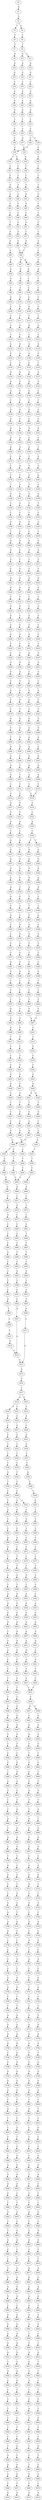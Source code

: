 strict digraph  {
	S0 -> S1 [ label = A ];
	S1 -> S2 [ label = C ];
	S2 -> S3 [ label = T ];
	S2 -> S4 [ label = G ];
	S3 -> S5 [ label = T ];
	S4 -> S6 [ label = T ];
	S5 -> S7 [ label = C ];
	S6 -> S8 [ label = C ];
	S7 -> S9 [ label = A ];
	S8 -> S10 [ label = G ];
	S8 -> S11 [ label = C ];
	S9 -> S12 [ label = A ];
	S10 -> S13 [ label = A ];
	S11 -> S14 [ label = A ];
	S12 -> S15 [ label = G ];
	S13 -> S16 [ label = G ];
	S14 -> S17 [ label = G ];
	S15 -> S18 [ label = C ];
	S16 -> S19 [ label = C ];
	S17 -> S20 [ label = C ];
	S18 -> S21 [ label = G ];
	S19 -> S22 [ label = G ];
	S20 -> S23 [ label = G ];
	S21 -> S24 [ label = A ];
	S22 -> S25 [ label = A ];
	S23 -> S26 [ label = A ];
	S24 -> S27 [ label = G ];
	S25 -> S28 [ label = G ];
	S26 -> S29 [ label = G ];
	S27 -> S30 [ label = T ];
	S28 -> S31 [ label = T ];
	S29 -> S32 [ label = T ];
	S30 -> S33 [ label = C ];
	S31 -> S34 [ label = C ];
	S32 -> S35 [ label = C ];
	S33 -> S36 [ label = C ];
	S34 -> S37 [ label = G ];
	S35 -> S38 [ label = C ];
	S35 -> S39 [ label = T ];
	S36 -> S40 [ label = C ];
	S37 -> S41 [ label = A ];
	S38 -> S40 [ label = C ];
	S39 -> S42 [ label = C ];
	S40 -> S43 [ label = T ];
	S40 -> S44 [ label = G ];
	S41 -> S45 [ label = A ];
	S42 -> S46 [ label = G ];
	S43 -> S47 [ label = C ];
	S44 -> S48 [ label = C ];
	S45 -> S49 [ label = C ];
	S46 -> S50 [ label = T ];
	S47 -> S51 [ label = C ];
	S48 -> S52 [ label = C ];
	S49 -> S53 [ label = C ];
	S50 -> S54 [ label = C ];
	S51 -> S55 [ label = G ];
	S52 -> S56 [ label = T ];
	S53 -> S57 [ label = T ];
	S54 -> S58 [ label = T ];
	S55 -> S59 [ label = G ];
	S56 -> S60 [ label = G ];
	S57 -> S61 [ label = G ];
	S58 -> S62 [ label = G ];
	S59 -> S63 [ label = T ];
	S60 -> S64 [ label = T ];
	S61 -> S65 [ label = T ];
	S62 -> S66 [ label = T ];
	S63 -> S67 [ label = C ];
	S64 -> S68 [ label = C ];
	S65 -> S69 [ label = C ];
	S66 -> S70 [ label = T ];
	S67 -> S71 [ label = T ];
	S68 -> S72 [ label = G ];
	S69 -> S73 [ label = G ];
	S70 -> S74 [ label = C ];
	S71 -> S75 [ label = G ];
	S72 -> S76 [ label = C ];
	S73 -> S77 [ label = C ];
	S74 -> S78 [ label = C ];
	S75 -> S79 [ label = G ];
	S76 -> S80 [ label = G ];
	S77 -> S81 [ label = G ];
	S78 -> S82 [ label = G ];
	S79 -> S83 [ label = A ];
	S80 -> S84 [ label = C ];
	S81 -> S84 [ label = C ];
	S82 -> S85 [ label = T ];
	S83 -> S86 [ label = G ];
	S84 -> S87 [ label = G ];
	S84 -> S88 [ label = A ];
	S85 -> S89 [ label = G ];
	S86 -> S90 [ label = G ];
	S87 -> S91 [ label = A ];
	S88 -> S92 [ label = A ];
	S89 -> S93 [ label = G ];
	S90 -> S94 [ label = G ];
	S91 -> S95 [ label = G ];
	S92 -> S96 [ label = C ];
	S93 -> S97 [ label = C ];
	S94 -> S98 [ label = T ];
	S95 -> S99 [ label = C ];
	S96 -> S100 [ label = C ];
	S97 -> S101 [ label = C ];
	S98 -> S102 [ label = G ];
	S99 -> S103 [ label = A ];
	S100 -> S104 [ label = C ];
	S101 -> S105 [ label = C ];
	S102 -> S106 [ label = T ];
	S103 -> S107 [ label = G ];
	S104 -> S108 [ label = G ];
	S105 -> S109 [ label = G ];
	S106 -> S110 [ label = T ];
	S107 -> S111 [ label = T ];
	S108 -> S112 [ label = T ];
	S109 -> S113 [ label = T ];
	S110 -> S114 [ label = C ];
	S111 -> S115 [ label = G ];
	S112 -> S116 [ label = A ];
	S113 -> S117 [ label = C ];
	S114 -> S118 [ label = C ];
	S115 -> S119 [ label = C ];
	S116 -> S120 [ label = C ];
	S117 -> S121 [ label = C ];
	S118 -> S122 [ label = A ];
	S119 -> S123 [ label = A ];
	S120 -> S124 [ label = A ];
	S121 -> S125 [ label = A ];
	S122 -> S126 [ label = G ];
	S123 -> S127 [ label = A ];
	S124 -> S128 [ label = G ];
	S125 -> S129 [ label = G ];
	S126 -> S130 [ label = C ];
	S127 -> S131 [ label = C ];
	S128 -> S132 [ label = C ];
	S129 -> S133 [ label = T ];
	S130 -> S134 [ label = A ];
	S131 -> S135 [ label = A ];
	S132 -> S136 [ label = A ];
	S133 -> S137 [ label = A ];
	S134 -> S138 [ label = G ];
	S135 -> S139 [ label = G ];
	S136 -> S140 [ label = G ];
	S137 -> S141 [ label = G ];
	S138 -> S142 [ label = A ];
	S139 -> S143 [ label = C ];
	S140 -> S144 [ label = G ];
	S141 -> S145 [ label = C ];
	S142 -> S146 [ label = T ];
	S143 -> S147 [ label = T ];
	S144 -> S148 [ label = T ];
	S145 -> S149 [ label = T ];
	S146 -> S150 [ label = A ];
	S147 -> S151 [ label = A ];
	S148 -> S152 [ label = G ];
	S149 -> S153 [ label = C ];
	S150 -> S154 [ label = A ];
	S151 -> S155 [ label = C ];
	S152 -> S156 [ label = C ];
	S153 -> S157 [ label = C ];
	S154 -> S158 [ label = A ];
	S155 -> S159 [ label = G ];
	S156 -> S160 [ label = A ];
	S157 -> S161 [ label = A ];
	S158 -> S162 [ label = A ];
	S159 -> S163 [ label = A ];
	S160 -> S164 [ label = C ];
	S161 -> S165 [ label = C ];
	S162 -> S166 [ label = A ];
	S163 -> S167 [ label = G ];
	S164 -> S168 [ label = G ];
	S165 -> S169 [ label = C ];
	S166 -> S170 [ label = C ];
	S167 -> S171 [ label = A ];
	S168 -> S172 [ label = C ];
	S169 -> S173 [ label = G ];
	S170 -> S174 [ label = T ];
	S171 -> S175 [ label = A ];
	S172 -> S176 [ label = G ];
	S173 -> S177 [ label = G ];
	S174 -> S178 [ label = T ];
	S175 -> S179 [ label = C ];
	S176 -> S180 [ label = G ];
	S177 -> S181 [ label = A ];
	S178 -> S182 [ label = T ];
	S179 -> S183 [ label = T ];
	S180 -> S184 [ label = T ];
	S181 -> S185 [ label = C ];
	S182 -> S186 [ label = G ];
	S183 -> S187 [ label = G ];
	S184 -> S188 [ label = G ];
	S185 -> S189 [ label = G ];
	S186 -> S190 [ label = C ];
	S187 -> S191 [ label = G ];
	S188 -> S192 [ label = C ];
	S189 -> S193 [ label = T ];
	S190 -> S194 [ label = C ];
	S191 -> S195 [ label = C ];
	S192 -> S196 [ label = C ];
	S193 -> S197 [ label = C ];
	S194 -> S198 [ label = G ];
	S195 -> S199 [ label = G ];
	S196 -> S200 [ label = G ];
	S197 -> S201 [ label = G ];
	S198 -> S202 [ label = T ];
	S199 -> S203 [ label = C ];
	S200 -> S204 [ label = C ];
	S201 -> S205 [ label = T ];
	S202 -> S206 [ label = A ];
	S203 -> S207 [ label = A ];
	S204 -> S208 [ label = A ];
	S205 -> S209 [ label = G ];
	S206 -> S210 [ label = G ];
	S207 -> S211 [ label = G ];
	S208 -> S212 [ label = A ];
	S209 -> S213 [ label = A ];
	S210 -> S214 [ label = C ];
	S211 -> S215 [ label = C ];
	S212 -> S216 [ label = C ];
	S213 -> S217 [ label = C ];
	S214 -> S218 [ label = C ];
	S215 -> S219 [ label = G ];
	S216 -> S220 [ label = C ];
	S217 -> S221 [ label = C ];
	S218 -> S222 [ label = G ];
	S219 -> S223 [ label = G ];
	S220 -> S224 [ label = A ];
	S221 -> S225 [ label = G ];
	S222 -> S226 [ label = G ];
	S223 -> S227 [ label = G ];
	S224 -> S228 [ label = G ];
	S225 -> S229 [ label = G ];
	S226 -> S230 [ label = T ];
	S227 -> S231 [ label = T ];
	S228 -> S232 [ label = T ];
	S229 -> S233 [ label = T ];
	S230 -> S234 [ label = G ];
	S231 -> S235 [ label = G ];
	S232 -> S236 [ label = C ];
	S233 -> S237 [ label = C ];
	S234 -> S238 [ label = A ];
	S235 -> S239 [ label = C ];
	S236 -> S240 [ label = G ];
	S237 -> S241 [ label = G ];
	S238 -> S242 [ label = C ];
	S239 -> S243 [ label = C ];
	S240 -> S244 [ label = C ];
	S241 -> S245 [ label = C ];
	S242 -> S246 [ label = G ];
	S243 -> S247 [ label = G ];
	S244 -> S248 [ label = G ];
	S245 -> S249 [ label = G ];
	S246 -> S250 [ label = T ];
	S247 -> S251 [ label = C ];
	S248 -> S252 [ label = C ];
	S249 -> S253 [ label = T ];
	S250 -> S254 [ label = G ];
	S251 -> S255 [ label = C ];
	S252 -> S256 [ label = A ];
	S253 -> S257 [ label = A ];
	S254 -> S258 [ label = G ];
	S255 -> S259 [ label = G ];
	S256 -> S260 [ label = G ];
	S257 -> S261 [ label = G ];
	S258 -> S262 [ label = G ];
	S259 -> S263 [ label = G ];
	S260 -> S264 [ label = C ];
	S261 -> S265 [ label = C ];
	S262 -> S266 [ label = T ];
	S263 -> S267 [ label = T ];
	S264 -> S268 [ label = C ];
	S265 -> S269 [ label = C ];
	S266 -> S270 [ label = A ];
	S267 -> S271 [ label = G ];
	S268 -> S272 [ label = G ];
	S269 -> S273 [ label = G ];
	S270 -> S274 [ label = C ];
	S271 -> S275 [ label = G ];
	S272 -> S276 [ label = G ];
	S273 -> S277 [ label = C ];
	S274 -> S278 [ label = T ];
	S275 -> S279 [ label = T ];
	S276 -> S280 [ label = T ];
	S277 -> S281 [ label = T ];
	S278 -> S282 [ label = A ];
	S279 -> S283 [ label = G ];
	S280 -> S284 [ label = G ];
	S281 -> S285 [ label = G ];
	S282 -> S286 [ label = T ];
	S283 -> S287 [ label = G ];
	S284 -> S288 [ label = G ];
	S285 -> S289 [ label = G ];
	S286 -> S290 [ label = T ];
	S287 -> S291 [ label = A ];
	S288 -> S292 [ label = A ];
	S289 -> S293 [ label = A ];
	S290 -> S294 [ label = G ];
	S291 -> S295 [ label = A ];
	S292 -> S296 [ label = A ];
	S293 -> S297 [ label = A ];
	S294 -> S298 [ label = G ];
	S295 -> S299 [ label = C ];
	S296 -> S300 [ label = G ];
	S297 -> S301 [ label = G ];
	S298 -> S302 [ label = A ];
	S299 -> S303 [ label = C ];
	S300 -> S304 [ label = A ];
	S301 -> S305 [ label = A ];
	S302 -> S306 [ label = A ];
	S303 -> S307 [ label = T ];
	S304 -> S308 [ label = A ];
	S305 -> S309 [ label = A ];
	S306 -> S310 [ label = C ];
	S307 -> S311 [ label = C ];
	S308 -> S312 [ label = C ];
	S309 -> S313 [ label = C ];
	S310 -> S314 [ label = G ];
	S311 -> S315 [ label = G ];
	S312 -> S316 [ label = G ];
	S313 -> S316 [ label = G ];
	S314 -> S317 [ label = G ];
	S315 -> S318 [ label = G ];
	S316 -> S319 [ label = G ];
	S317 -> S320 [ label = T ];
	S318 -> S321 [ label = C ];
	S319 -> S322 [ label = C ];
	S320 -> S323 [ label = A ];
	S321 -> S324 [ label = A ];
	S322 -> S325 [ label = A ];
	S323 -> S326 [ label = C ];
	S324 -> S327 [ label = C ];
	S325 -> S328 [ label = C ];
	S326 -> S329 [ label = G ];
	S327 -> S330 [ label = G ];
	S328 -> S331 [ label = C ];
	S328 -> S332 [ label = T ];
	S329 -> S333 [ label = A ];
	S330 -> S334 [ label = C ];
	S331 -> S335 [ label = G ];
	S332 -> S336 [ label = G ];
	S333 -> S337 [ label = A ];
	S334 -> S338 [ label = G ];
	S335 -> S339 [ label = G ];
	S336 -> S340 [ label = G ];
	S337 -> S341 [ label = G ];
	S338 -> S342 [ label = C ];
	S339 -> S343 [ label = G ];
	S340 -> S344 [ label = G ];
	S341 -> S345 [ label = A ];
	S342 -> S346 [ label = G ];
	S343 -> S347 [ label = A ];
	S344 -> S348 [ label = A ];
	S345 -> S349 [ label = A ];
	S346 -> S350 [ label = C ];
	S347 -> S351 [ label = A ];
	S348 -> S352 [ label = A ];
	S349 -> S353 [ label = G ];
	S350 -> S354 [ label = G ];
	S351 -> S355 [ label = T ];
	S352 -> S356 [ label = C ];
	S353 -> S357 [ label = T ];
	S354 -> S358 [ label = T ];
	S355 -> S359 [ label = T ];
	S356 -> S360 [ label = T ];
	S357 -> S361 [ label = G ];
	S358 -> S362 [ label = C ];
	S359 -> S363 [ label = G ];
	S360 -> S364 [ label = G ];
	S361 -> S365 [ label = T ];
	S362 -> S366 [ label = G ];
	S363 -> S367 [ label = A ];
	S364 -> S368 [ label = G ];
	S365 -> S369 [ label = C ];
	S366 -> S370 [ label = A ];
	S367 -> S371 [ label = A ];
	S368 -> S372 [ label = A ];
	S369 -> S373 [ label = C ];
	S370 -> S374 [ label = C ];
	S371 -> S375 [ label = C ];
	S372 -> S376 [ label = C ];
	S373 -> S377 [ label = T ];
	S374 -> S378 [ label = G ];
	S375 -> S379 [ label = C ];
	S376 -> S380 [ label = C ];
	S377 -> S381 [ label = G ];
	S378 -> S382 [ label = C ];
	S379 -> S383 [ label = C ];
	S380 -> S384 [ label = C ];
	S381 -> S385 [ label = G ];
	S382 -> S386 [ label = G ];
	S383 -> S387 [ label = G ];
	S384 -> S388 [ label = G ];
	S385 -> S389 [ label = C ];
	S386 -> S390 [ label = C ];
	S387 -> S391 [ label = T ];
	S388 -> S392 [ label = T ];
	S389 -> S393 [ label = C ];
	S390 -> S394 [ label = C ];
	S391 -> S395 [ label = C ];
	S392 -> S396 [ label = C ];
	S393 -> S397 [ label = T ];
	S394 -> S398 [ label = T ];
	S395 -> S399 [ label = T ];
	S396 -> S400 [ label = T ];
	S397 -> S401 [ label = G ];
	S398 -> S402 [ label = C ];
	S399 -> S403 [ label = C ];
	S400 -> S404 [ label = C ];
	S401 -> S405 [ label = G ];
	S402 -> S406 [ label = G ];
	S403 -> S407 [ label = G ];
	S404 -> S407 [ label = G ];
	S405 -> S408 [ label = G ];
	S406 -> S409 [ label = G ];
	S407 -> S410 [ label = G ];
	S408 -> S411 [ label = T ];
	S409 -> S412 [ label = G ];
	S410 -> S413 [ label = C ];
	S411 -> S414 [ label = C ];
	S412 -> S415 [ label = C ];
	S413 -> S416 [ label = A ];
	S414 -> S417 [ label = C ];
	S415 -> S418 [ label = T ];
	S416 -> S419 [ label = C ];
	S417 -> S420 [ label = C ];
	S418 -> S421 [ label = C ];
	S419 -> S422 [ label = C ];
	S420 -> S423 [ label = G ];
	S421 -> S424 [ label = A ];
	S422 -> S425 [ label = G ];
	S423 -> S426 [ label = A ];
	S424 -> S427 [ label = C ];
	S425 -> S428 [ label = A ];
	S426 -> S429 [ label = G ];
	S427 -> S430 [ label = G ];
	S428 -> S431 [ label = G ];
	S428 -> S432 [ label = A ];
	S429 -> S433 [ label = T ];
	S430 -> S434 [ label = T ];
	S431 -> S435 [ label = T ];
	S432 -> S436 [ label = T ];
	S433 -> S437 [ label = C ];
	S434 -> S438 [ label = C ];
	S435 -> S439 [ label = C ];
	S436 -> S440 [ label = G ];
	S437 -> S441 [ label = C ];
	S438 -> S442 [ label = C ];
	S439 -> S443 [ label = C ];
	S440 -> S444 [ label = T ];
	S441 -> S445 [ label = A ];
	S442 -> S446 [ label = A ];
	S443 -> S447 [ label = A ];
	S444 -> S448 [ label = A ];
	S445 -> S449 [ label = G ];
	S446 -> S450 [ label = G ];
	S447 -> S449 [ label = G ];
	S448 -> S451 [ label = G ];
	S449 -> S452 [ label = T ];
	S449 -> S453 [ label = C ];
	S450 -> S454 [ label = C ];
	S451 -> S455 [ label = T ];
	S452 -> S456 [ label = A ];
	S453 -> S457 [ label = T ];
	S454 -> S458 [ label = T ];
	S455 -> S459 [ label = T ];
	S456 -> S460 [ label = G ];
	S457 -> S461 [ label = T ];
	S458 -> S462 [ label = T ];
	S459 -> S463 [ label = T ];
	S460 -> S464 [ label = G ];
	S461 -> S465 [ label = C ];
	S462 -> S465 [ label = C ];
	S463 -> S466 [ label = C ];
	S464 -> S467 [ label = G ];
	S465 -> S468 [ label = A ];
	S466 -> S469 [ label = A ];
	S467 -> S470 [ label = T ];
	S468 -> S471 [ label = C ];
	S469 -> S472 [ label = C ];
	S470 -> S473 [ label = C ];
	S471 -> S474 [ label = G ];
	S472 -> S475 [ label = T ];
	S473 -> S476 [ label = A ];
	S474 -> S477 [ label = C ];
	S475 -> S478 [ label = C ];
	S476 -> S479 [ label = C ];
	S477 -> S480 [ label = C ];
	S478 -> S481 [ label = C ];
	S479 -> S482 [ label = T ];
	S480 -> S483 [ label = C ];
	S481 -> S484 [ label = T ];
	S482 -> S485 [ label = C ];
	S483 -> S486 [ label = T ];
	S484 -> S487 [ label = T ];
	S485 -> S488 [ label = G ];
	S486 -> S489 [ label = T ];
	S487 -> S490 [ label = T ];
	S488 -> S491 [ label = C ];
	S489 -> S492 [ label = C ];
	S490 -> S493 [ label = C ];
	S491 -> S494 [ label = T ];
	S492 -> S495 [ label = A ];
	S493 -> S496 [ label = A ];
	S494 -> S497 [ label = T ];
	S495 -> S498 [ label = T ];
	S496 -> S499 [ label = T ];
	S497 -> S500 [ label = C ];
	S498 -> S501 [ label = C ];
	S499 -> S502 [ label = C ];
	S500 -> S503 [ label = A ];
	S501 -> S504 [ label = C ];
	S502 -> S505 [ label = C ];
	S503 -> S506 [ label = T ];
	S504 -> S507 [ label = A ];
	S505 -> S508 [ label = A ];
	S506 -> S509 [ label = C ];
	S507 -> S510 [ label = G ];
	S508 -> S511 [ label = G ];
	S509 -> S512 [ label = C ];
	S510 -> S513 [ label = A ];
	S511 -> S513 [ label = A ];
	S512 -> S514 [ label = A ];
	S513 -> S515 [ label = A ];
	S514 -> S510 [ label = G ];
	S515 -> S516 [ label = C ];
	S516 -> S517 [ label = C ];
	S517 -> S518 [ label = A ];
	S517 -> S519 [ label = G ];
	S518 -> S520 [ label = G ];
	S518 -> S521 [ label = C ];
	S519 -> S522 [ label = G ];
	S520 -> S523 [ label = A ];
	S521 -> S524 [ label = C ];
	S522 -> S525 [ label = A ];
	S523 -> S526 [ label = C ];
	S524 -> S527 [ label = A ];
	S525 -> S528 [ label = C ];
	S526 -> S529 [ label = T ];
	S527 -> S530 [ label = C ];
	S528 -> S531 [ label = G ];
	S529 -> S532 [ label = C ];
	S530 -> S533 [ label = C ];
	S531 -> S534 [ label = C ];
	S532 -> S535 [ label = C ];
	S533 -> S536 [ label = C ];
	S534 -> S537 [ label = C ];
	S535 -> S538 [ label = C ];
	S536 -> S539 [ label = C ];
	S537 -> S540 [ label = C ];
	S538 -> S541 [ label = A ];
	S539 -> S542 [ label = T ];
	S540 -> S543 [ label = A ];
	S541 -> S544 [ label = T ];
	S542 -> S545 [ label = T ];
	S543 -> S546 [ label = T ];
	S544 -> S547 [ label = C ];
	S545 -> S548 [ label = C ];
	S546 -> S549 [ label = C ];
	S547 -> S550 [ label = T ];
	S548 -> S551 [ label = C ];
	S548 -> S552 [ label = G ];
	S549 -> S553 [ label = G ];
	S550 -> S554 [ label = G ];
	S551 -> S555 [ label = T ];
	S552 -> S556 [ label = A ];
	S553 -> S557 [ label = T ];
	S554 -> S558 [ label = C ];
	S555 -> S559 [ label = G ];
	S556 -> S560 [ label = T ];
	S557 -> S561 [ label = C ];
	S558 -> S562 [ label = C ];
	S559 -> S563 [ label = T ];
	S560 -> S564 [ label = C ];
	S561 -> S565 [ label = C ];
	S562 -> S566 [ label = A ];
	S563 -> S567 [ label = C ];
	S564 -> S568 [ label = G ];
	S565 -> S569 [ label = T ];
	S566 -> S570 [ label = G ];
	S567 -> S571 [ label = C ];
	S568 -> S572 [ label = T ];
	S569 -> S573 [ label = C ];
	S570 -> S574 [ label = T ];
	S571 -> S575 [ label = T ];
	S572 -> S576 [ label = T ];
	S573 -> S577 [ label = T ];
	S574 -> S578 [ label = C ];
	S575 -> S579 [ label = T ];
	S576 -> S580 [ label = T ];
	S577 -> S581 [ label = T ];
	S578 -> S582 [ label = G ];
	S579 -> S583 [ label = G ];
	S580 -> S584 [ label = G ];
	S581 -> S585 [ label = C ];
	S582 -> S586 [ label = T ];
	S583 -> S587 [ label = T ];
	S584 -> S588 [ label = T ];
	S585 -> S589 [ label = T ];
	S586 -> S590 [ label = A ];
	S587 -> S591 [ label = A ];
	S588 -> S592 [ label = A ];
	S589 -> S593 [ label = C ];
	S590 -> S594 [ label = A ];
	S591 -> S595 [ label = G ];
	S592 -> S596 [ label = G ];
	S593 -> S597 [ label = G ];
	S594 -> S598 [ label = G ];
	S595 -> S599 [ label = G ];
	S596 -> S600 [ label = G ];
	S597 -> S601 [ label = G ];
	S598 -> S602 [ label = A ];
	S599 -> S603 [ label = A ];
	S600 -> S604 [ label = A ];
	S601 -> S605 [ label = A ];
	S602 -> S606 [ label = C ];
	S603 -> S607 [ label = G ];
	S604 -> S608 [ label = A ];
	S605 -> S609 [ label = G ];
	S606 -> S610 [ label = G ];
	S607 -> S611 [ label = A ];
	S608 -> S612 [ label = A ];
	S609 -> S613 [ label = A ];
	S610 -> S614 [ label = G ];
	S611 -> S615 [ label = G ];
	S612 -> S616 [ label = G ];
	S613 -> S617 [ label = G ];
	S614 -> S618 [ label = C ];
	S615 -> S619 [ label = G ];
	S616 -> S620 [ label = G ];
	S617 -> S621 [ label = G ];
	S618 -> S622 [ label = T ];
	S619 -> S623 [ label = T ];
	S620 -> S624 [ label = T ];
	S621 -> S625 [ label = T ];
	S622 -> S626 [ label = C ];
	S623 -> S627 [ label = C ];
	S624 -> S628 [ label = C ];
	S625 -> S629 [ label = C ];
	S626 -> S630 [ label = T ];
	S627 -> S631 [ label = C ];
	S628 -> S632 [ label = C ];
	S629 -> S631 [ label = C ];
	S630 -> S633 [ label = C ];
	S631 -> S634 [ label = C ];
	S632 -> S635 [ label = C ];
	S633 -> S636 [ label = G ];
	S634 -> S637 [ label = A ];
	S634 -> S638 [ label = G ];
	S635 -> S639 [ label = G ];
	S636 -> S640 [ label = A ];
	S637 -> S641 [ label = G ];
	S638 -> S642 [ label = G ];
	S639 -> S643 [ label = A ];
	S640 -> S644 [ label = A ];
	S641 -> S645 [ label = A ];
	S642 -> S646 [ label = A ];
	S643 -> S647 [ label = A ];
	S644 -> S648 [ label = G ];
	S645 -> S649 [ label = G ];
	S646 -> S650 [ label = G ];
	S647 -> S651 [ label = G ];
	S648 -> S652 [ label = T ];
	S649 -> S653 [ label = C ];
	S650 -> S654 [ label = G ];
	S651 -> S655 [ label = T ];
	S652 -> S656 [ label = C ];
	S653 -> S657 [ label = C ];
	S654 -> S658 [ label = C ];
	S655 -> S659 [ label = C ];
	S656 -> S660 [ label = G ];
	S657 -> S661 [ label = A ];
	S658 -> S662 [ label = G ];
	S659 -> S663 [ label = G ];
	S660 -> S664 [ label = C ];
	S661 -> S665 [ label = C ];
	S662 -> S666 [ label = T ];
	S663 -> S667 [ label = A ];
	S664 -> S668 [ label = G ];
	S665 -> S669 [ label = G ];
	S666 -> S670 [ label = G ];
	S667 -> S671 [ label = G ];
	S668 -> S672 [ label = G ];
	S669 -> S673 [ label = G ];
	S670 -> S674 [ label = G ];
	S671 -> S675 [ label = G ];
	S672 -> S676 [ label = C ];
	S673 -> S677 [ label = T ];
	S674 -> S678 [ label = T ];
	S675 -> S679 [ label = T ];
	S676 -> S680 [ label = T ];
	S677 -> S681 [ label = T ];
	S678 -> S682 [ label = A ];
	S679 -> S683 [ label = A ];
	S680 -> S684 [ label = A ];
	S681 -> S685 [ label = A ];
	S682 -> S686 [ label = T ];
	S683 -> S687 [ label = T ];
	S684 -> S688 [ label = T ];
	S685 -> S689 [ label = C ];
	S686 -> S690 [ label = G ];
	S687 -> S691 [ label = A ];
	S688 -> S692 [ label = A ];
	S689 -> S693 [ label = T ];
	S690 -> S694 [ label = A ];
	S691 -> S695 [ label = A ];
	S692 -> S696 [ label = G ];
	S693 -> S697 [ label = G ];
	S694 -> S698 [ label = G ];
	S695 -> S699 [ label = G ];
	S696 -> S700 [ label = T ];
	S697 -> S701 [ label = C ];
	S698 -> S702 [ label = C ];
	S699 -> S703 [ label = T ];
	S700 -> S704 [ label = A ];
	S701 -> S705 [ label = A ];
	S702 -> S706 [ label = G ];
	S703 -> S707 [ label = C ];
	S704 -> S708 [ label = G ];
	S705 -> S709 [ label = G ];
	S706 -> S710 [ label = G ];
	S707 -> S711 [ label = G ];
	S708 -> S712 [ label = C ];
	S709 -> S713 [ label = A ];
	S710 -> S714 [ label = T ];
	S711 -> S715 [ label = T ];
	S712 -> S716 [ label = C ];
	S713 -> S717 [ label = C ];
	S714 -> S718 [ label = C ];
	S715 -> S719 [ label = G ];
	S716 -> S720 [ label = G ];
	S717 -> S721 [ label = G ];
	S718 -> S722 [ label = G ];
	S719 -> S723 [ label = G ];
	S720 -> S724 [ label = A ];
	S721 -> S725 [ label = G ];
	S722 -> S726 [ label = C ];
	S723 -> S727 [ label = T ];
	S724 -> S728 [ label = A ];
	S725 -> S729 [ label = A ];
	S726 -> S730 [ label = A ];
	S727 -> S731 [ label = A ];
	S728 -> S732 [ label = A ];
	S729 -> S733 [ label = C ];
	S730 -> S734 [ label = C ];
	S731 -> S735 [ label = C ];
	S732 -> S736 [ label = C ];
	S733 -> S737 [ label = A ];
	S734 -> S738 [ label = G ];
	S735 -> S739 [ label = C ];
	S736 -> S740 [ label = C ];
	S737 -> S741 [ label = C ];
	S738 -> S742 [ label = C ];
	S739 -> S743 [ label = G ];
	S740 -> S744 [ label = C ];
	S741 -> S745 [ label = A ];
	S742 -> S746 [ label = G ];
	S743 -> S747 [ label = G ];
	S744 -> S748 [ label = C ];
	S745 -> S749 [ label = C ];
	S746 -> S750 [ label = C ];
	S747 -> S751 [ label = T ];
	S748 -> S752 [ label = G ];
	S749 -> S753 [ label = C ];
	S750 -> S754 [ label = G ];
	S751 -> S755 [ label = G ];
	S752 -> S756 [ label = A ];
	S753 -> S757 [ label = T ];
	S754 -> S758 [ label = G ];
	S755 -> S759 [ label = G ];
	S756 -> S760 [ label = C ];
	S757 -> S761 [ label = C ];
	S758 -> S762 [ label = C ];
	S759 -> S763 [ label = T ];
	S760 -> S764 [ label = T ];
	S761 -> S765 [ label = T ];
	S762 -> S766 [ label = T ];
	S763 -> S767 [ label = T ];
	S764 -> S768 [ label = A ];
	S765 -> S769 [ label = A ];
	S766 -> S770 [ label = G ];
	S767 -> S771 [ label = A ];
	S768 -> S772 [ label = G ];
	S769 -> S773 [ label = G ];
	S770 -> S774 [ label = G ];
	S771 -> S775 [ label = G ];
	S772 -> S776 [ label = A ];
	S773 -> S777 [ label = A ];
	S774 -> S778 [ label = A ];
	S775 -> S779 [ label = A ];
	S776 -> S780 [ label = A ];
	S777 -> S781 [ label = A ];
	S778 -> S782 [ label = A ];
	S779 -> S783 [ label = A ];
	S780 -> S784 [ label = T ];
	S781 -> S785 [ label = C ];
	S782 -> S786 [ label = T ];
	S783 -> S787 [ label = G ];
	S784 -> S788 [ label = C ];
	S785 -> S789 [ label = G ];
	S786 -> S790 [ label = G ];
	S787 -> S791 [ label = G ];
	S788 -> S792 [ label = G ];
	S789 -> S793 [ label = A ];
	S790 -> S794 [ label = G ];
	S791 -> S795 [ label = G ];
	S792 -> S796 [ label = G ];
	S793 -> S797 [ label = G ];
	S794 -> S798 [ label = G ];
	S795 -> S799 [ label = G ];
	S796 -> S800 [ label = G ];
	S797 -> S801 [ label = G ];
	S798 -> S802 [ label = G ];
	S799 -> S803 [ label = G ];
	S800 -> S804 [ label = T ];
	S801 -> S805 [ label = T ];
	S802 -> S806 [ label = T ];
	S803 -> S807 [ label = T ];
	S804 -> S808 [ label = A ];
	S805 -> S809 [ label = G ];
	S806 -> S810 [ label = C ];
	S807 -> S811 [ label = C ];
	S808 -> S812 [ label = T ];
	S809 -> S813 [ label = T ];
	S810 -> S814 [ label = C ];
	S811 -> S815 [ label = C ];
	S812 -> S816 [ label = C ];
	S813 -> S817 [ label = C ];
	S814 -> S818 [ label = G ];
	S815 -> S819 [ label = G ];
	S816 -> S820 [ label = C ];
	S817 -> S821 [ label = C ];
	S818 -> S822 [ label = C ];
	S819 -> S823 [ label = T ];
	S820 -> S824 [ label = C ];
	S821 -> S825 [ label = C ];
	S822 -> S826 [ label = C ];
	S823 -> S827 [ label = C ];
	S824 -> S828 [ label = G ];
	S825 -> S829 [ label = T ];
	S826 -> S830 [ label = G ];
	S827 -> S831 [ label = G ];
	S828 -> S832 [ label = A ];
	S829 -> S833 [ label = G ];
	S830 -> S834 [ label = G ];
	S831 -> S835 [ label = G ];
	S832 -> S836 [ label = A ];
	S833 -> S837 [ label = T ];
	S834 -> S838 [ label = A ];
	S835 -> S839 [ label = A ];
	S836 -> S840 [ label = A ];
	S837 -> S841 [ label = C ];
	S838 -> S842 [ label = A ];
	S839 -> S843 [ label = A ];
	S840 -> S844 [ label = G ];
	S841 -> S845 [ label = C ];
	S842 -> S846 [ label = C ];
	S843 -> S847 [ label = C ];
	S844 -> S848 [ label = T ];
	S845 -> S849 [ label = T ];
	S846 -> S850 [ label = T ];
	S847 -> S851 [ label = T ];
	S848 -> S852 [ label = G ];
	S849 -> S853 [ label = A ];
	S850 -> S854 [ label = G ];
	S851 -> S855 [ label = A ];
	S852 -> S856 [ label = T ];
	S853 -> S857 [ label = C ];
	S854 -> S858 [ label = C ];
	S855 -> S859 [ label = C ];
	S856 -> S860 [ label = C ];
	S857 -> S861 [ label = T ];
	S858 -> S862 [ label = A ];
	S859 -> S863 [ label = A ];
	S860 -> S864 [ label = G ];
	S861 -> S865 [ label = A ];
	S862 -> S866 [ label = A ];
	S863 -> S867 [ label = A ];
	S864 -> S868 [ label = T ];
	S865 -> S869 [ label = C ];
	S866 -> S870 [ label = C ];
	S867 -> S871 [ label = C ];
	S868 -> S872 [ label = C ];
	S869 -> S873 [ label = C ];
	S870 -> S874 [ label = C ];
	S871 -> S875 [ label = G ];
	S872 -> S876 [ label = G ];
	S873 -> S877 [ label = A ];
	S874 -> S878 [ label = A ];
	S875 -> S879 [ label = A ];
	S876 -> S880 [ label = G ];
	S877 -> S881 [ label = G ];
	S878 -> S882 [ label = G ];
	S879 -> S883 [ label = A ];
	S880 -> S884 [ label = A ];
	S881 -> S885 [ label = G ];
	S882 -> S886 [ label = A ];
	S883 -> S887 [ label = A ];
	S884 -> S888 [ label = A ];
	S885 -> S889 [ label = A ];
	S886 -> S890 [ label = A ];
	S887 -> S891 [ label = A ];
	S888 -> S892 [ label = C ];
	S889 -> S893 [ label = G ];
	S890 -> S894 [ label = C ];
	S891 -> S895 [ label = C ];
	S892 -> S896 [ label = A ];
	S893 -> S897 [ label = A ];
	S894 -> S898 [ label = A ];
	S895 -> S899 [ label = A ];
	S896 -> S900 [ label = G ];
	S897 -> S901 [ label = G ];
	S898 -> S902 [ label = G ];
	S899 -> S903 [ label = G ];
	S900 -> S904 [ label = G ];
	S901 -> S905 [ label = T ];
	S902 -> S906 [ label = C ];
	S903 -> S907 [ label = A ];
	S904 -> S908 [ label = A ];
	S905 -> S909 [ label = C ];
	S906 -> S910 [ label = C ];
	S907 -> S911 [ label = A ];
	S908 -> S912 [ label = A ];
	S909 -> S913 [ label = A ];
	S910 -> S914 [ label = G ];
	S911 -> S915 [ label = G ];
	S912 -> S916 [ label = T ];
	S913 -> S917 [ label = G ];
	S914 -> S918 [ label = T ];
	S915 -> S919 [ label = G ];
	S916 -> S920 [ label = A ];
	S917 -> S921 [ label = G ];
	S918 -> S922 [ label = C ];
	S919 -> S923 [ label = G ];
	S920 -> S924 [ label = G ];
	S921 -> S925 [ label = A ];
	S922 -> S926 [ label = C ];
	S923 -> S927 [ label = G ];
	S924 -> S928 [ label = T ];
	S925 -> S929 [ label = C ];
	S926 -> S930 [ label = T ];
	S927 -> S931 [ label = T ];
	S928 -> S932 [ label = C ];
	S929 -> S933 [ label = C ];
	S930 -> S934 [ label = C ];
	S931 -> S935 [ label = C ];
	S932 -> S936 [ label = T ];
	S933 -> S937 [ label = A ];
	S934 -> S938 [ label = T ];
	S935 -> S939 [ label = T ];
	S936 -> S940 [ label = C ];
	S937 -> S941 [ label = G ];
	S938 -> S942 [ label = G ];
	S939 -> S943 [ label = C ];
	S940 -> S944 [ label = T ];
	S941 -> S945 [ label = T ];
	S942 -> S946 [ label = T ];
	S943 -> S947 [ label = T ];
	S944 -> S948 [ label = C ];
	S945 -> S949 [ label = C ];
	S946 -> S950 [ label = C ];
	S947 -> S951 [ label = C ];
	S948 -> S952 [ label = T ];
	S949 -> S953 [ label = T ];
	S950 -> S954 [ label = G ];
	S951 -> S955 [ label = G ];
	S952 -> S956 [ label = G ];
	S953 -> S957 [ label = C ];
	S954 -> S958 [ label = T ];
	S955 -> S959 [ label = T ];
	S956 -> S960 [ label = A ];
	S957 -> S961 [ label = T ];
	S958 -> S962 [ label = G ];
	S959 -> S963 [ label = G ];
	S960 -> S964 [ label = G ];
	S961 -> S965 [ label = G ];
	S962 -> S966 [ label = G ];
	S963 -> S967 [ label = G ];
	S964 -> S968 [ label = T ];
	S965 -> S969 [ label = T ];
	S966 -> S970 [ label = T ];
	S967 -> S971 [ label = T ];
	S968 -> S972 [ label = A ];
	S969 -> S973 [ label = A ];
	S970 -> S974 [ label = A ];
	S971 -> S975 [ label = A ];
}
